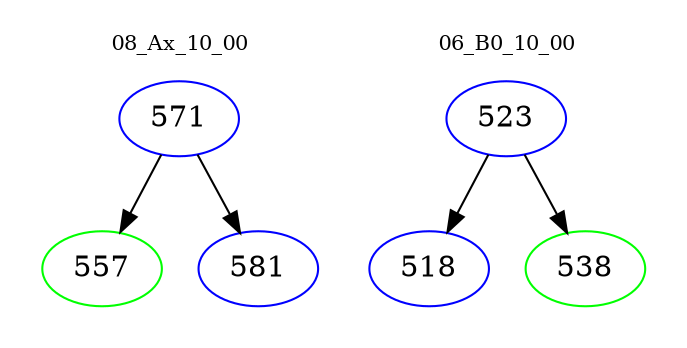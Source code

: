 digraph{
subgraph cluster_0 {
color = white
label = "08_Ax_10_00";
fontsize=10;
T0_571 [label="571", color="blue"]
T0_571 -> T0_557 [color="black"]
T0_557 [label="557", color="green"]
T0_571 -> T0_581 [color="black"]
T0_581 [label="581", color="blue"]
}
subgraph cluster_1 {
color = white
label = "06_B0_10_00";
fontsize=10;
T1_523 [label="523", color="blue"]
T1_523 -> T1_518 [color="black"]
T1_518 [label="518", color="blue"]
T1_523 -> T1_538 [color="black"]
T1_538 [label="538", color="green"]
}
}
